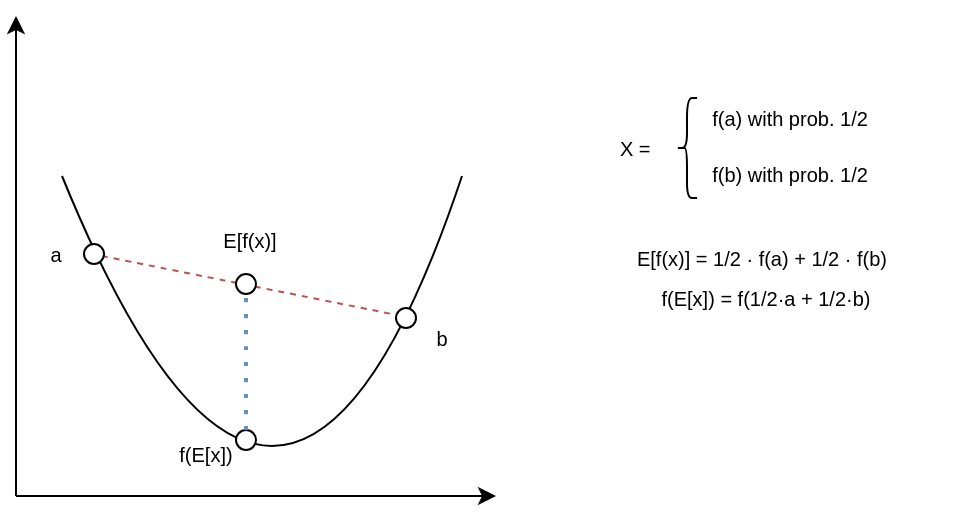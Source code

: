 <mxfile version="17.5.0" type="device"><diagram id="pnUG3xPzY7ldjk-KtBu8" name="Page-1"><mxGraphModel dx="479" dy="474" grid="1" gridSize="10" guides="1" tooltips="1" connect="1" arrows="1" fold="1" page="1" pageScale="1" pageWidth="827" pageHeight="1169" math="0" shadow="0"><root><mxCell id="0"/><mxCell id="1" parent="0"/><mxCell id="fvmw8SCDOu7vlap87Vin-1" value="" style="endArrow=classic;html=1;rounded=0;endFill=1;" edge="1" parent="1"><mxGeometry width="50" height="50" relative="1" as="geometry"><mxPoint x="257" y="440" as="sourcePoint"/><mxPoint x="497" y="440" as="targetPoint"/></mxGeometry></mxCell><mxCell id="fvmw8SCDOu7vlap87Vin-2" value="" style="endArrow=classic;html=1;rounded=0;endFill=1;" edge="1" parent="1"><mxGeometry width="50" height="50" relative="1" as="geometry"><mxPoint x="257" y="440" as="sourcePoint"/><mxPoint x="257" y="200" as="targetPoint"/></mxGeometry></mxCell><mxCell id="fvmw8SCDOu7vlap87Vin-3" value="" style="endArrow=none;html=1;curved=1;" edge="1" parent="1"><mxGeometry width="50" height="50" relative="1" as="geometry"><mxPoint x="280" y="280" as="sourcePoint"/><mxPoint x="480" y="280" as="targetPoint"/><Array as="points"><mxPoint x="390" y="550"/></Array></mxGeometry></mxCell><mxCell id="fvmw8SCDOu7vlap87Vin-4" value="" style="endArrow=none;html=1;curved=1;fillColor=#f8cecc;strokeColor=#b85450;dashed=1;" edge="1" parent="1"><mxGeometry width="50" height="50" relative="1" as="geometry"><mxPoint x="300" y="320" as="sourcePoint"/><mxPoint x="450" y="350" as="targetPoint"/></mxGeometry></mxCell><mxCell id="fvmw8SCDOu7vlap87Vin-5" value="" style="ellipse;whiteSpace=wrap;html=1;" vertex="1" parent="1"><mxGeometry x="291" y="314" width="10" height="10" as="geometry"/></mxCell><mxCell id="fvmw8SCDOu7vlap87Vin-6" value="" style="ellipse;whiteSpace=wrap;html=1;" vertex="1" parent="1"><mxGeometry x="447" y="346" width="10" height="10" as="geometry"/></mxCell><mxCell id="fvmw8SCDOu7vlap87Vin-7" value="" style="ellipse;whiteSpace=wrap;html=1;" vertex="1" parent="1"><mxGeometry x="367" y="407" width="10" height="10" as="geometry"/></mxCell><mxCell id="fvmw8SCDOu7vlap87Vin-8" value="" style="ellipse;whiteSpace=wrap;html=1;" vertex="1" parent="1"><mxGeometry x="367" y="329" width="10" height="10" as="geometry"/></mxCell><mxCell id="fvmw8SCDOu7vlap87Vin-9" value="" style="endArrow=none;dashed=1;html=1;dashPattern=1 3;strokeWidth=2;curved=1;exitX=0.5;exitY=0;exitDx=0;exitDy=0;entryX=0.5;entryY=1;entryDx=0;entryDy=0;fillColor=#dae8fc;strokeColor=#6c8ebf;" edge="1" parent="1" source="fvmw8SCDOu7vlap87Vin-7" target="fvmw8SCDOu7vlap87Vin-8"><mxGeometry width="50" height="50" relative="1" as="geometry"><mxPoint x="370" y="320" as="sourcePoint"/><mxPoint x="420" y="270" as="targetPoint"/></mxGeometry></mxCell><mxCell id="fvmw8SCDOu7vlap87Vin-10" value="E[f(x)]" style="text;html=1;strokeColor=none;fillColor=none;align=center;verticalAlign=middle;whiteSpace=wrap;rounded=0;fontSize=10;" vertex="1" parent="1"><mxGeometry x="344" y="297" width="60" height="30" as="geometry"/></mxCell><mxCell id="fvmw8SCDOu7vlap87Vin-11" value="f(E[x])" style="text;html=1;strokeColor=none;fillColor=none;align=center;verticalAlign=middle;whiteSpace=wrap;rounded=0;fontSize=10;" vertex="1" parent="1"><mxGeometry x="322" y="404" width="60" height="30" as="geometry"/></mxCell><mxCell id="fvmw8SCDOu7vlap87Vin-12" value="X =&amp;nbsp;" style="text;html=1;strokeColor=none;fillColor=none;align=center;verticalAlign=middle;whiteSpace=wrap;rounded=0;fontSize=10;" vertex="1" parent="1"><mxGeometry x="547.5" y="251" width="40" height="30" as="geometry"/></mxCell><mxCell id="fvmw8SCDOu7vlap87Vin-13" value="E[f(x)] = 1/2 · f(a) + 1/2 · f(b)" style="text;html=1;strokeColor=none;fillColor=none;align=center;verticalAlign=middle;whiteSpace=wrap;rounded=0;fontSize=10;" vertex="1" parent="1"><mxGeometry x="530" y="306" width="200" height="30" as="geometry"/></mxCell><mxCell id="fvmw8SCDOu7vlap87Vin-14" value="f(a) with prob. 1/2" style="text;html=1;strokeColor=none;fillColor=none;align=center;verticalAlign=middle;whiteSpace=wrap;rounded=0;fontSize=10;" vertex="1" parent="1"><mxGeometry x="578.5" y="236" width="130" height="30" as="geometry"/></mxCell><mxCell id="fvmw8SCDOu7vlap87Vin-15" value="f(b) with prob. 1/2" style="text;html=1;strokeColor=none;fillColor=none;align=center;verticalAlign=middle;whiteSpace=wrap;rounded=0;fontSize=10;" vertex="1" parent="1"><mxGeometry x="578.5" y="264" width="130" height="30" as="geometry"/></mxCell><mxCell id="fvmw8SCDOu7vlap87Vin-16" value="" style="shape=curlyBracket;whiteSpace=wrap;html=1;rounded=1;fontSize=10;" vertex="1" parent="1"><mxGeometry x="587.5" y="241" width="10" height="50" as="geometry"/></mxCell><mxCell id="fvmw8SCDOu7vlap87Vin-17" value="f(E[x]) = f(1/2·a + 1/2·b)" style="text;html=1;strokeColor=none;fillColor=none;align=center;verticalAlign=middle;whiteSpace=wrap;rounded=0;fontSize=10;" vertex="1" parent="1"><mxGeometry x="532" y="326" width="200" height="30" as="geometry"/></mxCell><mxCell id="fvmw8SCDOu7vlap87Vin-18" value="a" style="text;html=1;strokeColor=none;fillColor=none;align=center;verticalAlign=middle;whiteSpace=wrap;rounded=0;fontSize=10;" vertex="1" parent="1"><mxGeometry x="267" y="304" width="20" height="30" as="geometry"/></mxCell><mxCell id="fvmw8SCDOu7vlap87Vin-19" value="b" style="text;html=1;strokeColor=none;fillColor=none;align=center;verticalAlign=middle;whiteSpace=wrap;rounded=0;fontSize=10;" vertex="1" parent="1"><mxGeometry x="460" y="346" width="20" height="30" as="geometry"/></mxCell></root></mxGraphModel></diagram></mxfile>